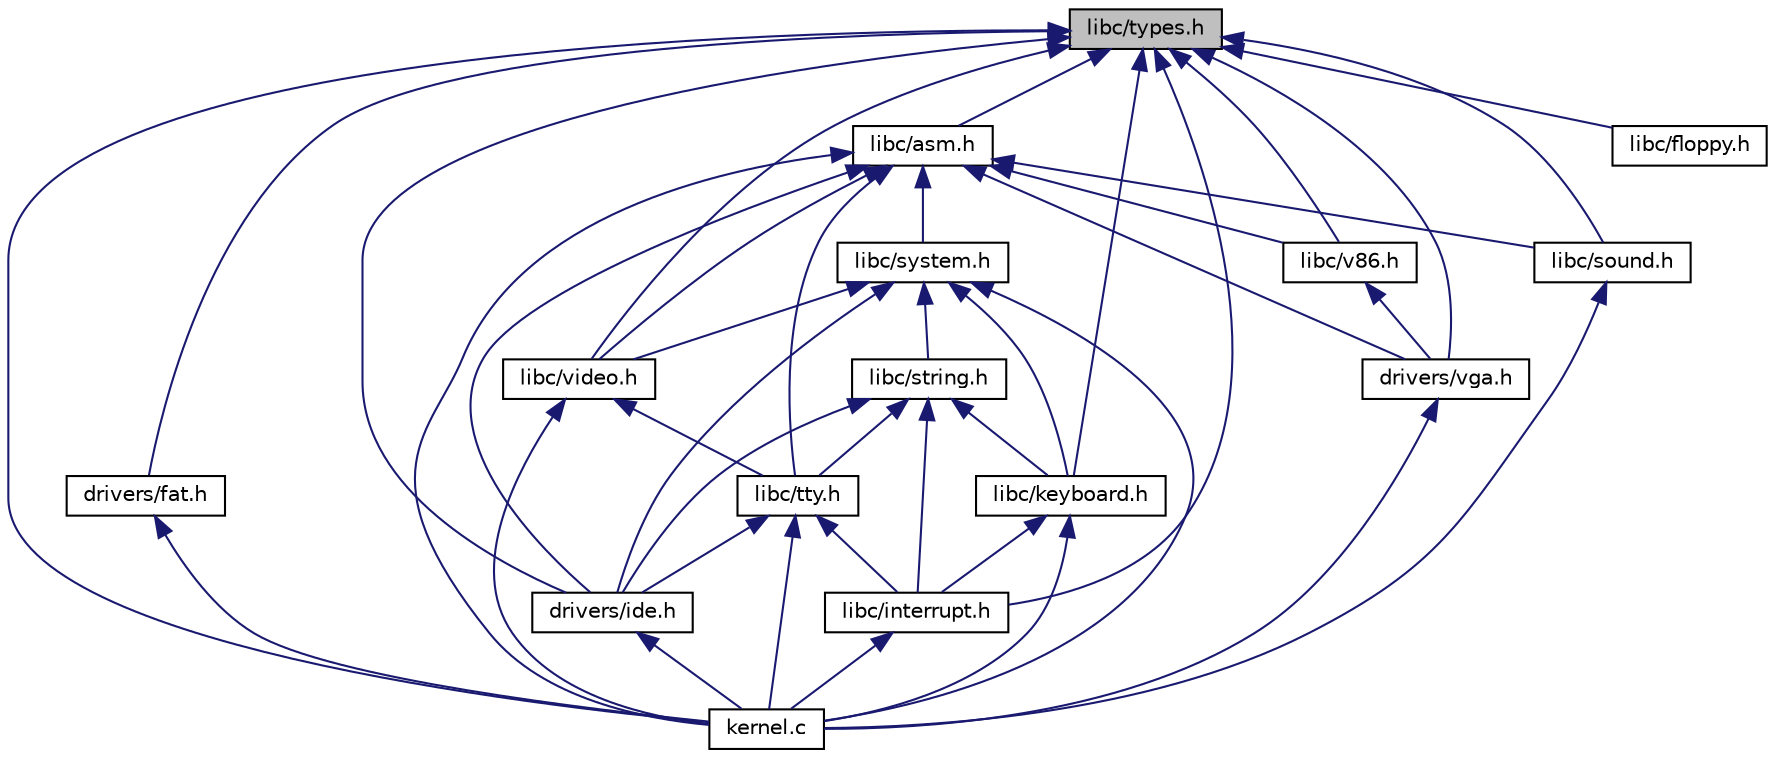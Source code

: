 digraph "libc/types.h"
{
  edge [fontname="Helvetica",fontsize="10",labelfontname="Helvetica",labelfontsize="10"];
  node [fontname="Helvetica",fontsize="10",shape=record];
  Node1 [label="libc/types.h",height=0.2,width=0.4,color="black", fillcolor="grey75", style="filled", fontcolor="black"];
  Node1 -> Node2 [dir="back",color="midnightblue",fontsize="10",style="solid"];
  Node2 [label="drivers/fat.h",height=0.2,width=0.4,color="black", fillcolor="white", style="filled",URL="$a00002.html"];
  Node2 -> Node3 [dir="back",color="midnightblue",fontsize="10",style="solid"];
  Node3 [label="kernel.c",height=0.2,width=0.4,color="black", fillcolor="white", style="filled",URL="$a00011.html"];
  Node1 -> Node4 [dir="back",color="midnightblue",fontsize="10",style="solid"];
  Node4 [label="drivers/ide.h",height=0.2,width=0.4,color="black", fillcolor="white", style="filled",URL="$a00005.html"];
  Node4 -> Node3 [dir="back",color="midnightblue",fontsize="10",style="solid"];
  Node1 -> Node5 [dir="back",color="midnightblue",fontsize="10",style="solid"];
  Node5 [label="libc/asm.h",height=0.2,width=0.4,color="black", fillcolor="white", style="filled",URL="$a00014.html"];
  Node5 -> Node4 [dir="back",color="midnightblue",fontsize="10",style="solid"];
  Node5 -> Node6 [dir="back",color="midnightblue",fontsize="10",style="solid"];
  Node6 [label="libc/system.h",height=0.2,width=0.4,color="black", fillcolor="white", style="filled",URL="$a00032.html"];
  Node6 -> Node7 [dir="back",color="midnightblue",fontsize="10",style="solid"];
  Node7 [label="libc/string.h",height=0.2,width=0.4,color="black", fillcolor="white", style="filled",URL="$a00029.html"];
  Node7 -> Node8 [dir="back",color="midnightblue",fontsize="10",style="solid"];
  Node8 [label="libc/tty.h",height=0.2,width=0.4,color="black", fillcolor="white", style="filled",URL="$a00035.html"];
  Node8 -> Node4 [dir="back",color="midnightblue",fontsize="10",style="solid"];
  Node8 -> Node3 [dir="back",color="midnightblue",fontsize="10",style="solid"];
  Node8 -> Node9 [dir="back",color="midnightblue",fontsize="10",style="solid"];
  Node9 [label="libc/interrupt.h",height=0.2,width=0.4,color="black", fillcolor="white", style="filled",URL="$a00020.html"];
  Node9 -> Node3 [dir="back",color="midnightblue",fontsize="10",style="solid"];
  Node7 -> Node4 [dir="back",color="midnightblue",fontsize="10",style="solid"];
  Node7 -> Node9 [dir="back",color="midnightblue",fontsize="10",style="solid"];
  Node7 -> Node10 [dir="back",color="midnightblue",fontsize="10",style="solid"];
  Node10 [label="libc/keyboard.h",height=0.2,width=0.4,color="black", fillcolor="white", style="filled",URL="$a00023.html"];
  Node10 -> Node9 [dir="back",color="midnightblue",fontsize="10",style="solid"];
  Node10 -> Node3 [dir="back",color="midnightblue",fontsize="10",style="solid"];
  Node6 -> Node11 [dir="back",color="midnightblue",fontsize="10",style="solid"];
  Node11 [label="libc/video.h",height=0.2,width=0.4,color="black", fillcolor="white", style="filled",URL="$a00044.html"];
  Node11 -> Node8 [dir="back",color="midnightblue",fontsize="10",style="solid"];
  Node11 -> Node3 [dir="back",color="midnightblue",fontsize="10",style="solid"];
  Node6 -> Node4 [dir="back",color="midnightblue",fontsize="10",style="solid"];
  Node6 -> Node10 [dir="back",color="midnightblue",fontsize="10",style="solid"];
  Node6 -> Node3 [dir="back",color="midnightblue",fontsize="10",style="solid"];
  Node5 -> Node8 [dir="back",color="midnightblue",fontsize="10",style="solid"];
  Node5 -> Node11 [dir="back",color="midnightblue",fontsize="10",style="solid"];
  Node5 -> Node12 [dir="back",color="midnightblue",fontsize="10",style="solid"];
  Node12 [label="drivers/vga.h",height=0.2,width=0.4,color="black", fillcolor="white", style="filled",URL="$a00008.html"];
  Node12 -> Node3 [dir="back",color="midnightblue",fontsize="10",style="solid"];
  Node5 -> Node13 [dir="back",color="midnightblue",fontsize="10",style="solid"];
  Node13 [label="libc/v86.h",height=0.2,width=0.4,color="black", fillcolor="white", style="filled",URL="$a00041.html"];
  Node13 -> Node12 [dir="back",color="midnightblue",fontsize="10",style="solid"];
  Node5 -> Node3 [dir="back",color="midnightblue",fontsize="10",style="solid"];
  Node5 -> Node14 [dir="back",color="midnightblue",fontsize="10",style="solid"];
  Node14 [label="libc/sound.h",height=0.2,width=0.4,color="black", fillcolor="white", style="filled",URL="$a00026.html"];
  Node14 -> Node3 [dir="back",color="midnightblue",fontsize="10",style="solid"];
  Node1 -> Node11 [dir="back",color="midnightblue",fontsize="10",style="solid"];
  Node1 -> Node12 [dir="back",color="midnightblue",fontsize="10",style="solid"];
  Node1 -> Node13 [dir="back",color="midnightblue",fontsize="10",style="solid"];
  Node1 -> Node3 [dir="back",color="midnightblue",fontsize="10",style="solid"];
  Node1 -> Node10 [dir="back",color="midnightblue",fontsize="10",style="solid"];
  Node1 -> Node9 [dir="back",color="midnightblue",fontsize="10",style="solid"];
  Node1 -> Node14 [dir="back",color="midnightblue",fontsize="10",style="solid"];
  Node1 -> Node15 [dir="back",color="midnightblue",fontsize="10",style="solid"];
  Node15 [label="libc/floppy.h",height=0.2,width=0.4,color="black", fillcolor="white", style="filled",URL="$a00017.html"];
}
